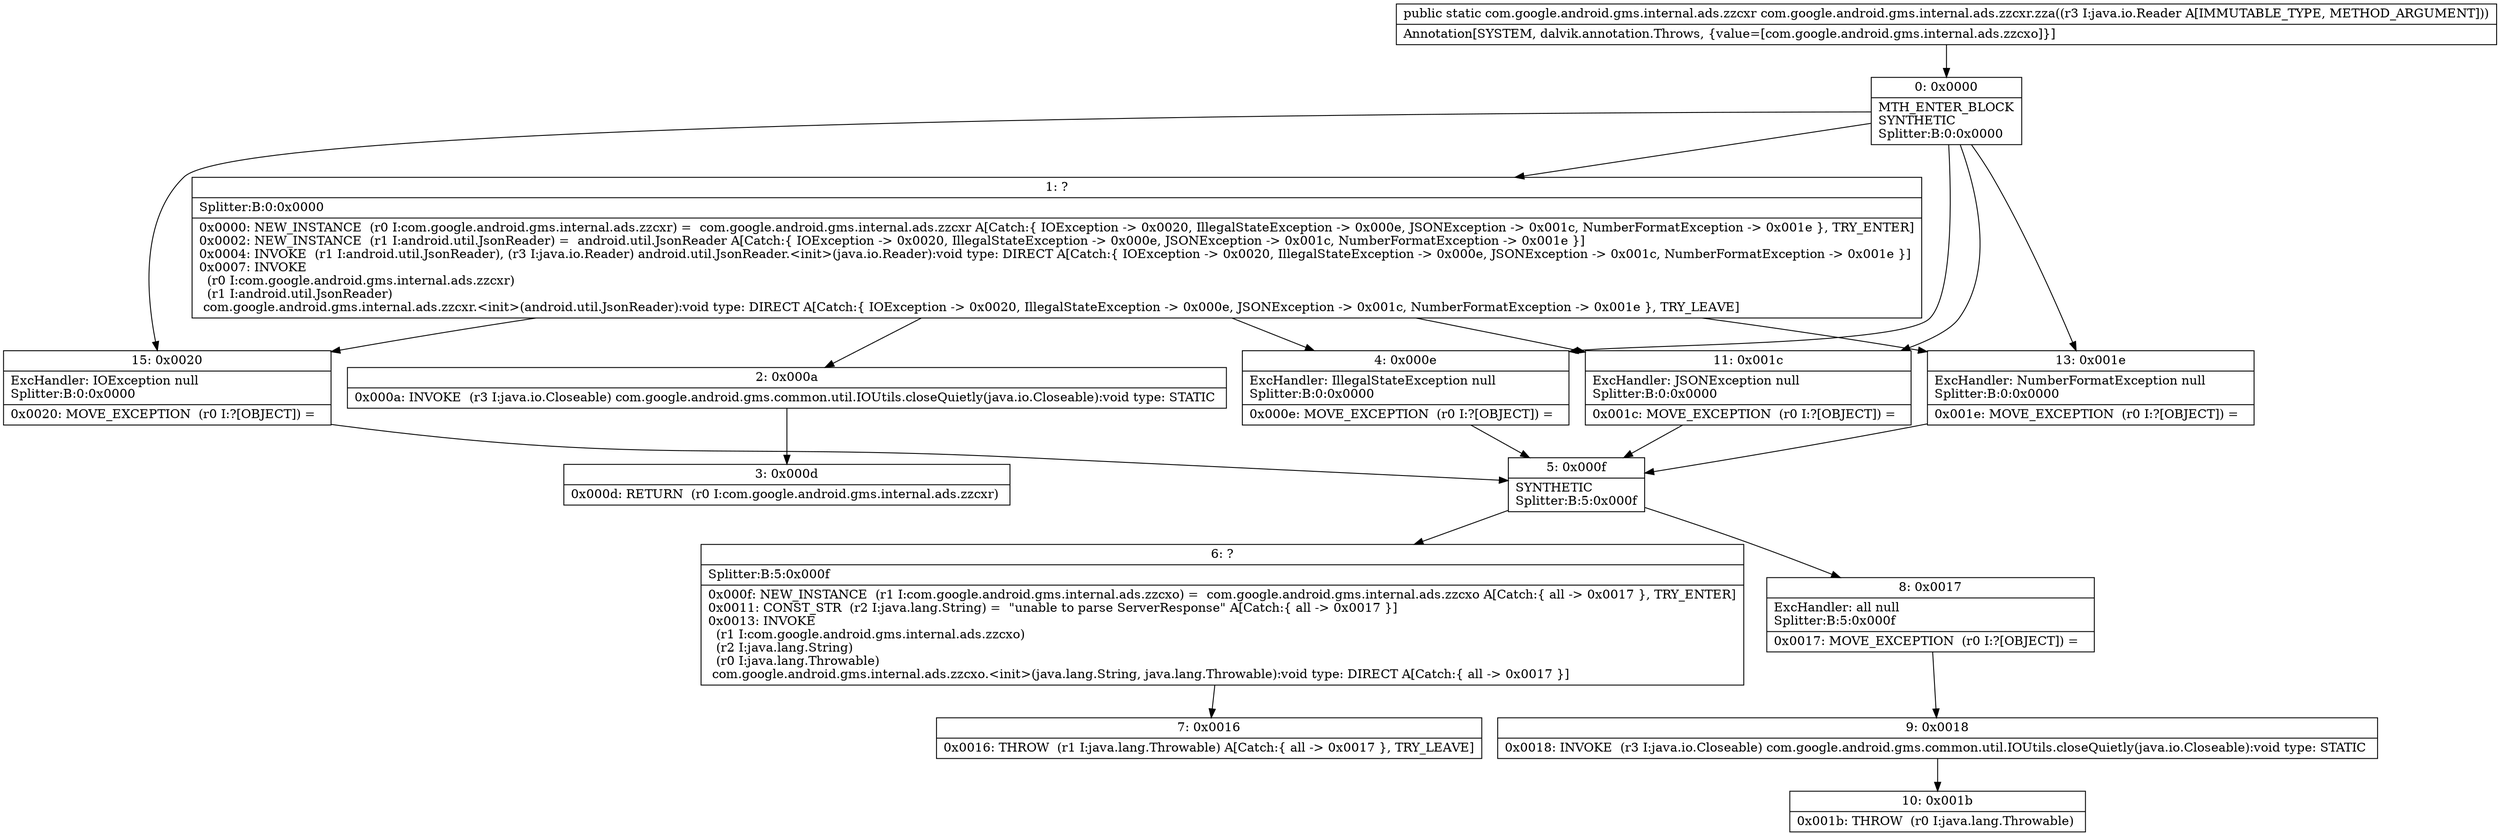 digraph "CFG forcom.google.android.gms.internal.ads.zzcxr.zza(Ljava\/io\/Reader;)Lcom\/google\/android\/gms\/internal\/ads\/zzcxr;" {
Node_0 [shape=record,label="{0\:\ 0x0000|MTH_ENTER_BLOCK\lSYNTHETIC\lSplitter:B:0:0x0000\l}"];
Node_1 [shape=record,label="{1\:\ ?|Splitter:B:0:0x0000\l|0x0000: NEW_INSTANCE  (r0 I:com.google.android.gms.internal.ads.zzcxr) =  com.google.android.gms.internal.ads.zzcxr A[Catch:\{ IOException \-\> 0x0020, IllegalStateException \-\> 0x000e, JSONException \-\> 0x001c, NumberFormatException \-\> 0x001e \}, TRY_ENTER]\l0x0002: NEW_INSTANCE  (r1 I:android.util.JsonReader) =  android.util.JsonReader A[Catch:\{ IOException \-\> 0x0020, IllegalStateException \-\> 0x000e, JSONException \-\> 0x001c, NumberFormatException \-\> 0x001e \}]\l0x0004: INVOKE  (r1 I:android.util.JsonReader), (r3 I:java.io.Reader) android.util.JsonReader.\<init\>(java.io.Reader):void type: DIRECT A[Catch:\{ IOException \-\> 0x0020, IllegalStateException \-\> 0x000e, JSONException \-\> 0x001c, NumberFormatException \-\> 0x001e \}]\l0x0007: INVOKE  \l  (r0 I:com.google.android.gms.internal.ads.zzcxr)\l  (r1 I:android.util.JsonReader)\l com.google.android.gms.internal.ads.zzcxr.\<init\>(android.util.JsonReader):void type: DIRECT A[Catch:\{ IOException \-\> 0x0020, IllegalStateException \-\> 0x000e, JSONException \-\> 0x001c, NumberFormatException \-\> 0x001e \}, TRY_LEAVE]\l}"];
Node_2 [shape=record,label="{2\:\ 0x000a|0x000a: INVOKE  (r3 I:java.io.Closeable) com.google.android.gms.common.util.IOUtils.closeQuietly(java.io.Closeable):void type: STATIC \l}"];
Node_3 [shape=record,label="{3\:\ 0x000d|0x000d: RETURN  (r0 I:com.google.android.gms.internal.ads.zzcxr) \l}"];
Node_4 [shape=record,label="{4\:\ 0x000e|ExcHandler: IllegalStateException null\lSplitter:B:0:0x0000\l|0x000e: MOVE_EXCEPTION  (r0 I:?[OBJECT]) =  \l}"];
Node_5 [shape=record,label="{5\:\ 0x000f|SYNTHETIC\lSplitter:B:5:0x000f\l}"];
Node_6 [shape=record,label="{6\:\ ?|Splitter:B:5:0x000f\l|0x000f: NEW_INSTANCE  (r1 I:com.google.android.gms.internal.ads.zzcxo) =  com.google.android.gms.internal.ads.zzcxo A[Catch:\{ all \-\> 0x0017 \}, TRY_ENTER]\l0x0011: CONST_STR  (r2 I:java.lang.String) =  \"unable to parse ServerResponse\" A[Catch:\{ all \-\> 0x0017 \}]\l0x0013: INVOKE  \l  (r1 I:com.google.android.gms.internal.ads.zzcxo)\l  (r2 I:java.lang.String)\l  (r0 I:java.lang.Throwable)\l com.google.android.gms.internal.ads.zzcxo.\<init\>(java.lang.String, java.lang.Throwable):void type: DIRECT A[Catch:\{ all \-\> 0x0017 \}]\l}"];
Node_7 [shape=record,label="{7\:\ 0x0016|0x0016: THROW  (r1 I:java.lang.Throwable) A[Catch:\{ all \-\> 0x0017 \}, TRY_LEAVE]\l}"];
Node_8 [shape=record,label="{8\:\ 0x0017|ExcHandler: all null\lSplitter:B:5:0x000f\l|0x0017: MOVE_EXCEPTION  (r0 I:?[OBJECT]) =  \l}"];
Node_9 [shape=record,label="{9\:\ 0x0018|0x0018: INVOKE  (r3 I:java.io.Closeable) com.google.android.gms.common.util.IOUtils.closeQuietly(java.io.Closeable):void type: STATIC \l}"];
Node_10 [shape=record,label="{10\:\ 0x001b|0x001b: THROW  (r0 I:java.lang.Throwable) \l}"];
Node_11 [shape=record,label="{11\:\ 0x001c|ExcHandler: JSONException null\lSplitter:B:0:0x0000\l|0x001c: MOVE_EXCEPTION  (r0 I:?[OBJECT]) =  \l}"];
Node_13 [shape=record,label="{13\:\ 0x001e|ExcHandler: NumberFormatException null\lSplitter:B:0:0x0000\l|0x001e: MOVE_EXCEPTION  (r0 I:?[OBJECT]) =  \l}"];
Node_15 [shape=record,label="{15\:\ 0x0020|ExcHandler: IOException null\lSplitter:B:0:0x0000\l|0x0020: MOVE_EXCEPTION  (r0 I:?[OBJECT]) =  \l}"];
MethodNode[shape=record,label="{public static com.google.android.gms.internal.ads.zzcxr com.google.android.gms.internal.ads.zzcxr.zza((r3 I:java.io.Reader A[IMMUTABLE_TYPE, METHOD_ARGUMENT]))  | Annotation[SYSTEM, dalvik.annotation.Throws, \{value=[com.google.android.gms.internal.ads.zzcxo]\}]\l}"];
MethodNode -> Node_0;
Node_0 -> Node_1;
Node_0 -> Node_15;
Node_0 -> Node_4;
Node_0 -> Node_11;
Node_0 -> Node_13;
Node_1 -> Node_2;
Node_1 -> Node_15;
Node_1 -> Node_4;
Node_1 -> Node_11;
Node_1 -> Node_13;
Node_2 -> Node_3;
Node_4 -> Node_5;
Node_5 -> Node_6;
Node_5 -> Node_8;
Node_6 -> Node_7;
Node_8 -> Node_9;
Node_9 -> Node_10;
Node_11 -> Node_5;
Node_13 -> Node_5;
Node_15 -> Node_5;
}

